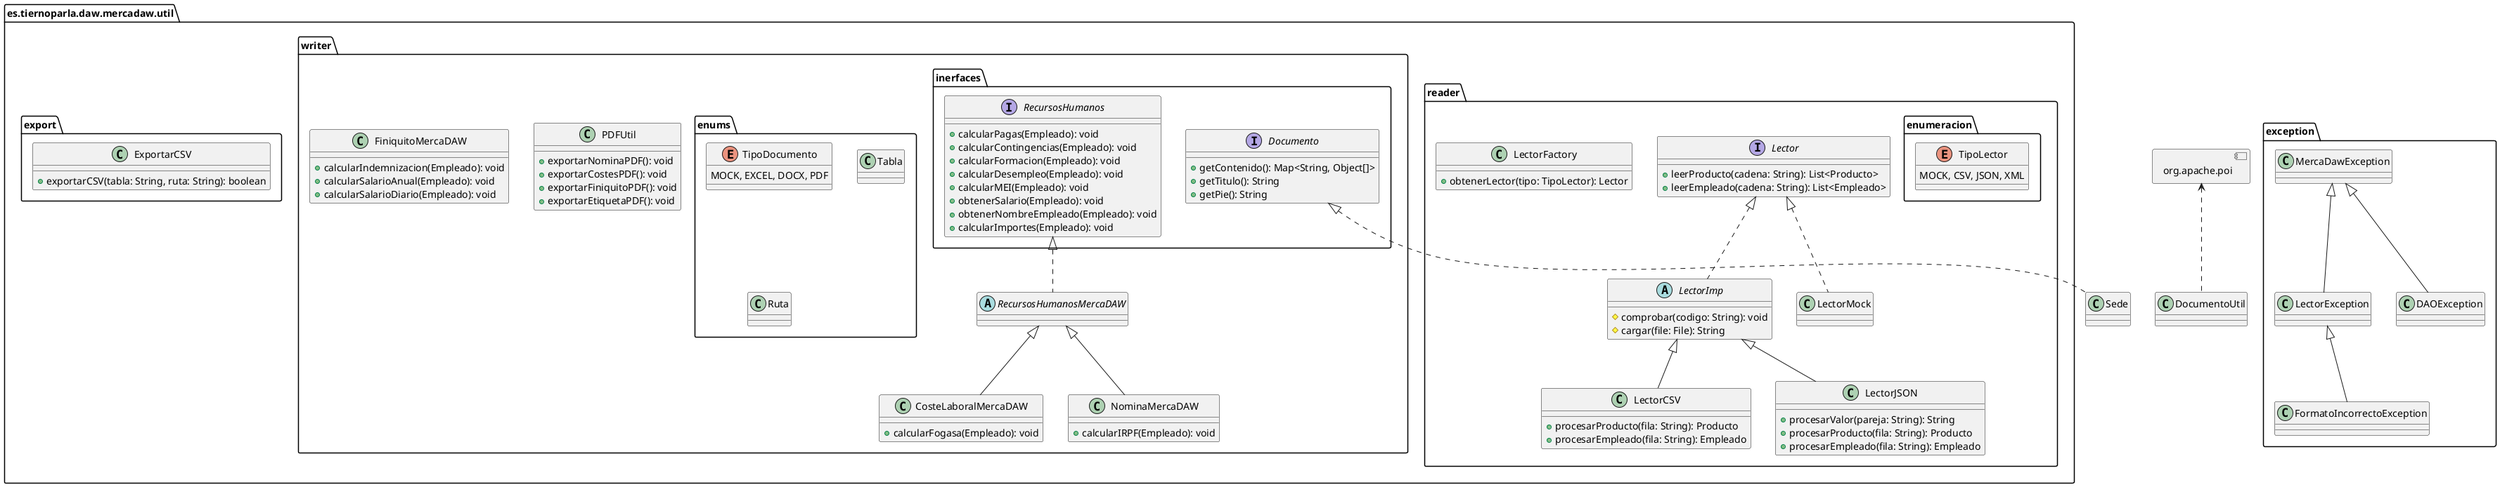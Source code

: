 @startuml Diagrama clases
set namespaceSeparator none
allow_mixing

package es.tiernoparla.daw.mercadaw.util {
    package reader {
        interface Lector {
            +leerProducto(cadena: String): List<Producto>
            +leerEmpleado(cadena: String): List<Empleado>
        }

        abstract LectorImp {
            #comprobar(codigo: String): void
            #cargar(file: File): String
        }

        class LectorMock
        class LectorCSV {
            +procesarProducto(fila: String): Producto
            +procesarEmpleado(fila: String): Empleado
        }
        class LectorJSON {
            +procesarValor(pareja: String): String
            +procesarProducto(fila: String): Producto
            +procesarEmpleado(fila: String): Empleado
        }

        class LectorFactory {
            +obtenerLector(tipo: TipoLector): Lector
        }


        Lector <|.. LectorMock
        Lector <|.. LectorImp

        LectorImp <|-- LectorCSV
        LectorImp <|-- LectorJSON


        package enumeracion{
            enum TipoLector {
                MOCK, CSV, JSON, XML
            }
        }
    }

    package writer {
        package inerfaces{
            interface Documento{
                +getContenido(): Map<String, Object[]>
                +getTitulo(): String
                +getPie(): String
            }

            Interface RecursosHumanos{
                +calcularPagas(Empleado): void
                +calcularContingencias(Empleado): void
                +calcularFormacion(Empleado): void
                +calcularDesempleo(Empleado): void
                +calcularMEI(Empleado): void
                +obtenerSalario(Empleado): void
                +obtenerNombreEmpleado(Empleado): void
                +calcularImportes(Empleado): void
            }
        }

        package enums{
            enum TipoDocumento {
                MOCK, EXCEL, DOCX, PDF
            }
        }

        class PDFUtil {
            +exportarNominaPDF(): void
            +exportarCostesPDF(): void
            +exportarFiniquitoPDF(): void
            +exportarEtiquetaPDF(): void
        }

    
        class CosteLaboralMercaDAW {
            + calcularFogasa(Empleado): void
        }

        class FiniquitoMercaDAW {
            + calcularIndemnizacion(Empleado): void
            + calcularSalarioAnual(Empleado): void
            + calcularSalarioDiario(Empleado): void
        }

        class NominaMercaDAW{
            + calcularIRPF(Empleado): void
        }

        abstract class RecursosHumanosMercaDAW

        RecursosHumanosMercaDAW <|-- NominaMercaDAW
        RecursosHumanosMercaDAW <|-- CosteLaboralMercaDAW
        RecursosHumanos <|.. RecursosHumanosMercaDAW


    }

    package export {
        class ExportarCSV {
            +exportarCSV(tabla: String, ruta: String): boolean
        }

        package enums {
            class Tabla

            class Ruta
        }
    }
}

package exception {
    class MercaDawException
    class LectorException
    class FormatoIncorrectoException
    class DAOException

    MercaDawException <|-- LectorException
    LectorException <|-- FormatoIncorrectoException
    MercaDawException <|-- DAOException
}

component org.apache.poi
org.apache.poi <.. DocumentoUtil

Documento <|.. Sede

@enduml